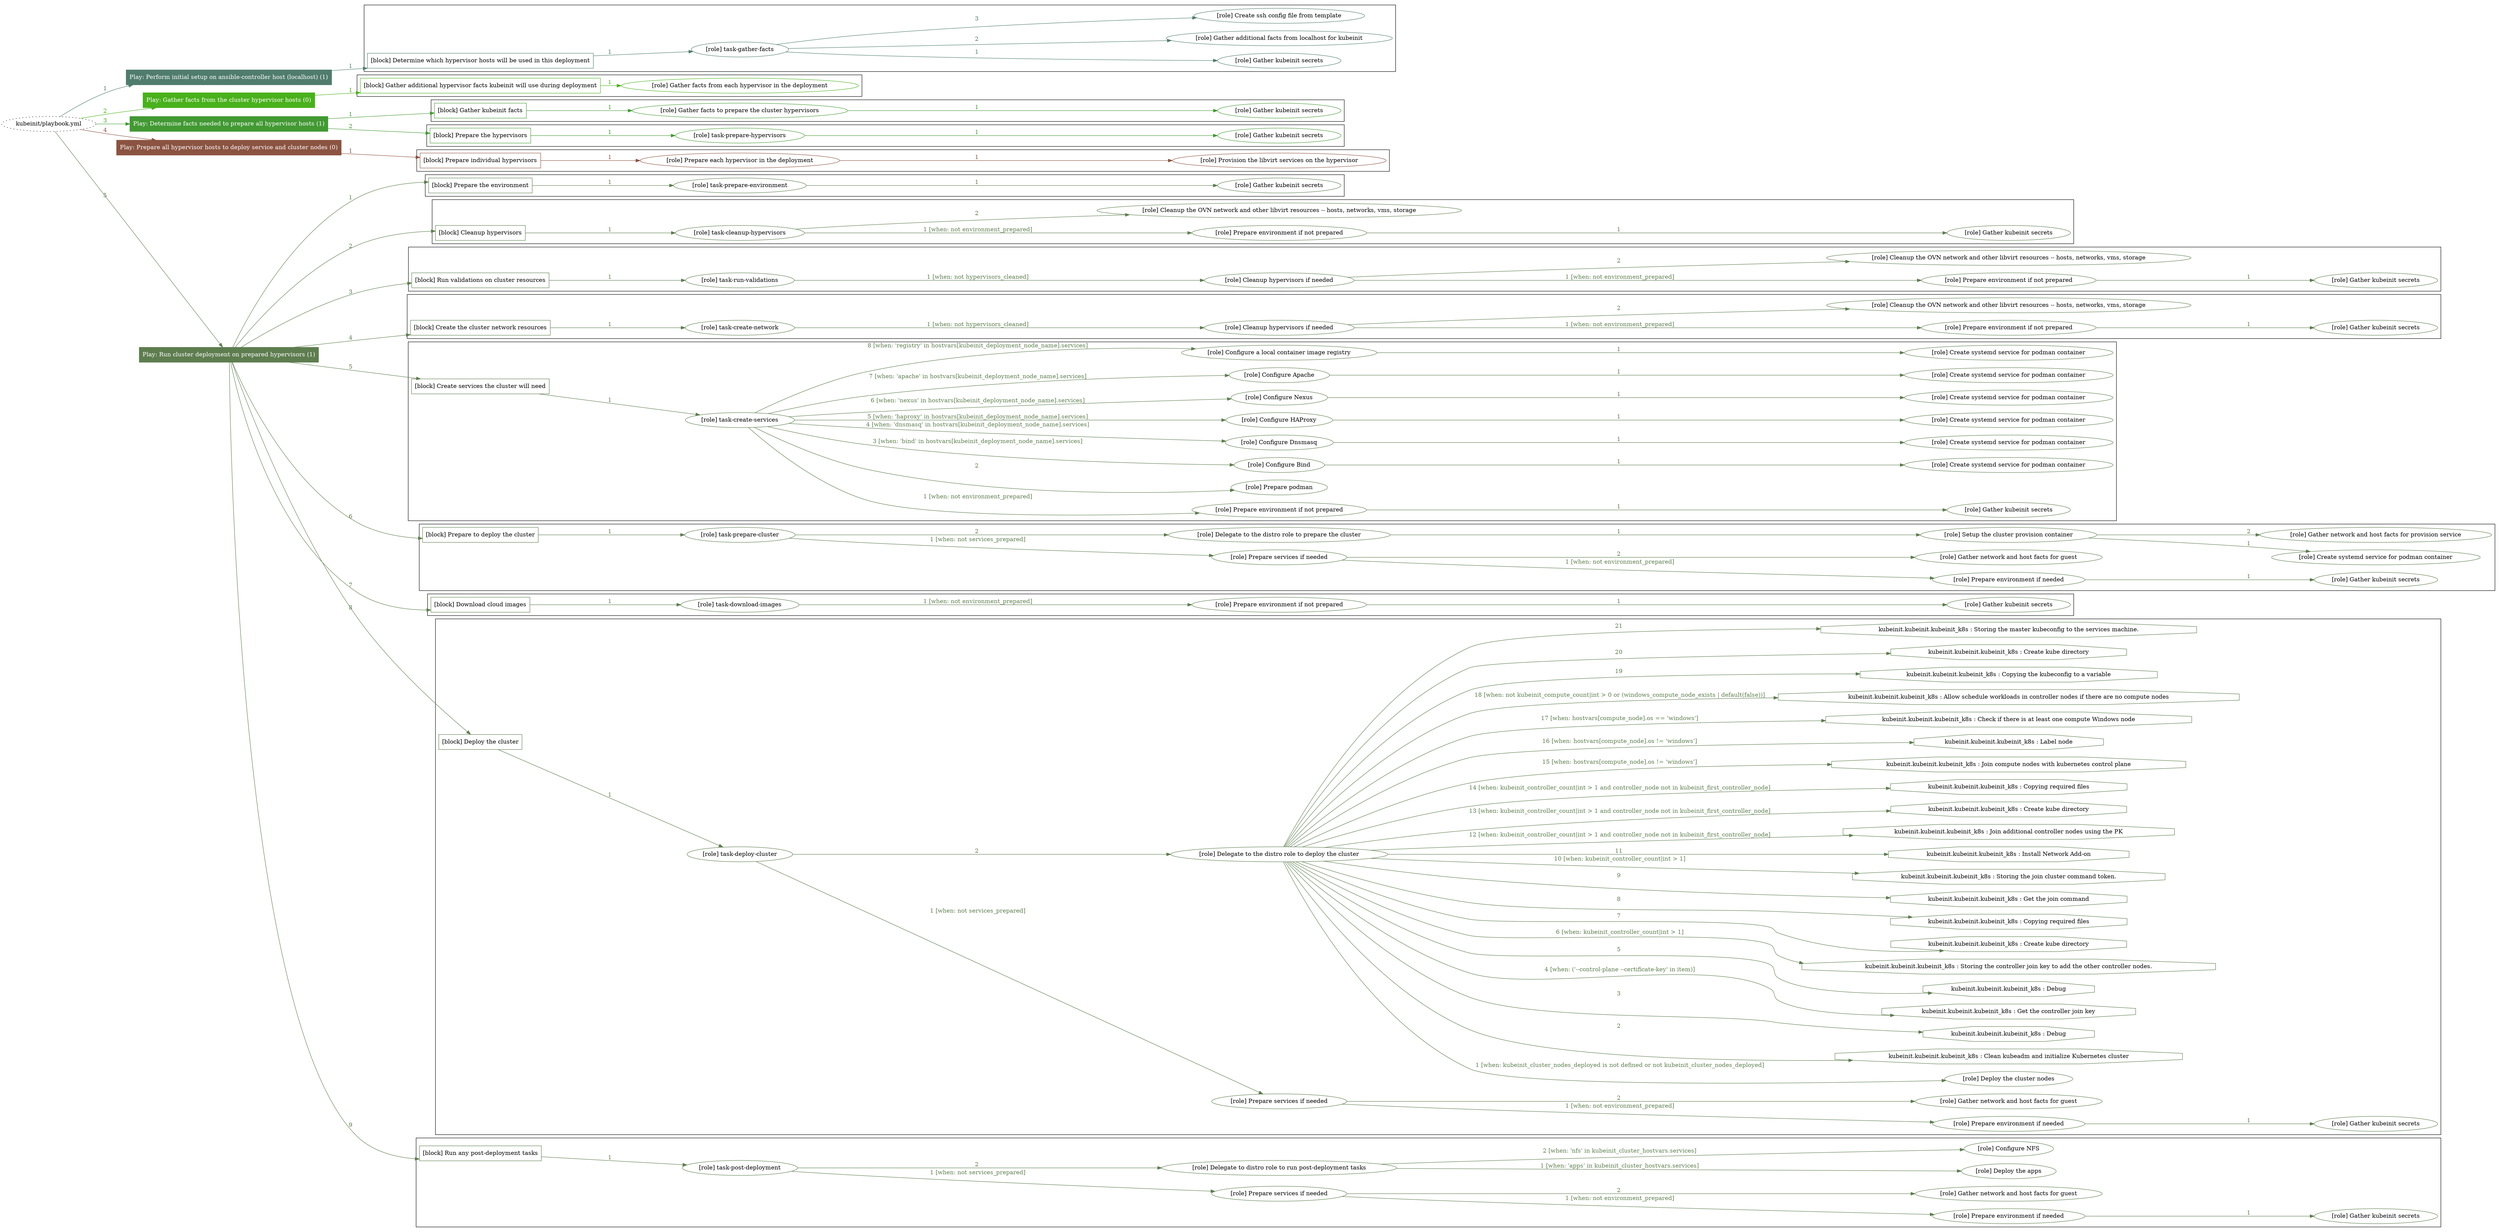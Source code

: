 digraph {
	graph [concentrate=true ordering=in rankdir=LR ratio=fill]
	edge [esep=5 sep=10]
	"kubeinit/playbook.yml" [URL="/home/runner/work/kubeinit/kubeinit/kubeinit/playbook.yml" id=playbook_254ef541 style=dotted]
	"kubeinit/playbook.yml" -> play_f4be9ec7 [label="1 " color="#507c6d" fontcolor="#507c6d" id=edge_b0764144 labeltooltip="1 " tooltip="1 "]
	subgraph "Play: Perform initial setup on ansible-controller host (localhost) (1)" {
		play_f4be9ec7 [label="Play: Perform initial setup on ansible-controller host (localhost) (1)" URL="/home/runner/work/kubeinit/kubeinit/kubeinit/playbook.yml" color="#507c6d" fontcolor="#ffffff" id=play_f4be9ec7 shape=box style=filled tooltip=localhost]
		play_f4be9ec7 -> block_c8ef530e [label=1 color="#507c6d" fontcolor="#507c6d" id=edge_b42b7000 labeltooltip=1 tooltip=1]
		subgraph cluster_block_c8ef530e {
			block_c8ef530e [label="[block] Determine which hypervisor hosts will be used in this deployment" URL="/home/runner/work/kubeinit/kubeinit/kubeinit/playbook.yml" color="#507c6d" id=block_c8ef530e labeltooltip="Determine which hypervisor hosts will be used in this deployment" shape=box tooltip="Determine which hypervisor hosts will be used in this deployment"]
			block_c8ef530e -> role_6854a2b2 [label="1 " color="#507c6d" fontcolor="#507c6d" id=edge_9e86245a labeltooltip="1 " tooltip="1 "]
			subgraph "task-gather-facts" {
				role_6854a2b2 [label="[role] task-gather-facts" URL="/home/runner/work/kubeinit/kubeinit/kubeinit/playbook.yml" color="#507c6d" id=role_6854a2b2 tooltip="task-gather-facts"]
				role_6854a2b2 -> role_b3bc6c44 [label="1 " color="#507c6d" fontcolor="#507c6d" id=edge_c4ebe04b labeltooltip="1 " tooltip="1 "]
				subgraph "Gather kubeinit secrets" {
					role_b3bc6c44 [label="[role] Gather kubeinit secrets" URL="/home/runner/.ansible/collections/ansible_collections/kubeinit/kubeinit/roles/kubeinit_prepare/tasks/build_hypervisors_group.yml" color="#507c6d" id=role_b3bc6c44 tooltip="Gather kubeinit secrets"]
				}
				role_6854a2b2 -> role_a3d02c91 [label="2 " color="#507c6d" fontcolor="#507c6d" id=edge_ebd5b003 labeltooltip="2 " tooltip="2 "]
				subgraph "Gather additional facts from localhost for kubeinit" {
					role_a3d02c91 [label="[role] Gather additional facts from localhost for kubeinit" URL="/home/runner/.ansible/collections/ansible_collections/kubeinit/kubeinit/roles/kubeinit_prepare/tasks/build_hypervisors_group.yml" color="#507c6d" id=role_a3d02c91 tooltip="Gather additional facts from localhost for kubeinit"]
				}
				role_6854a2b2 -> role_75b103ef [label="3 " color="#507c6d" fontcolor="#507c6d" id=edge_7ef4a1ce labeltooltip="3 " tooltip="3 "]
				subgraph "Create ssh config file from template" {
					role_75b103ef [label="[role] Create ssh config file from template" URL="/home/runner/.ansible/collections/ansible_collections/kubeinit/kubeinit/roles/kubeinit_prepare/tasks/build_hypervisors_group.yml" color="#507c6d" id=role_75b103ef tooltip="Create ssh config file from template"]
				}
			}
		}
	}
	"kubeinit/playbook.yml" -> play_a9d39b02 [label="2 " color="#49b11b" fontcolor="#49b11b" id=edge_10c7e397 labeltooltip="2 " tooltip="2 "]
	subgraph "Play: Gather facts from the cluster hypervisor hosts (0)" {
		play_a9d39b02 [label="Play: Gather facts from the cluster hypervisor hosts (0)" URL="/home/runner/work/kubeinit/kubeinit/kubeinit/playbook.yml" color="#49b11b" fontcolor="#ffffff" id=play_a9d39b02 shape=box style=filled tooltip="Play: Gather facts from the cluster hypervisor hosts (0)"]
		play_a9d39b02 -> block_3c20b7ca [label=1 color="#49b11b" fontcolor="#49b11b" id=edge_341007d7 labeltooltip=1 tooltip=1]
		subgraph cluster_block_3c20b7ca {
			block_3c20b7ca [label="[block] Gather additional hypervisor facts kubeinit will use during deployment" URL="/home/runner/work/kubeinit/kubeinit/kubeinit/playbook.yml" color="#49b11b" id=block_3c20b7ca labeltooltip="Gather additional hypervisor facts kubeinit will use during deployment" shape=box tooltip="Gather additional hypervisor facts kubeinit will use during deployment"]
			block_3c20b7ca -> role_dfe90372 [label="1 " color="#49b11b" fontcolor="#49b11b" id=edge_ef1de198 labeltooltip="1 " tooltip="1 "]
			subgraph "Gather facts from each hypervisor in the deployment" {
				role_dfe90372 [label="[role] Gather facts from each hypervisor in the deployment" URL="/home/runner/work/kubeinit/kubeinit/kubeinit/playbook.yml" color="#49b11b" id=role_dfe90372 tooltip="Gather facts from each hypervisor in the deployment"]
			}
		}
	}
	"kubeinit/playbook.yml" -> play_1ec7bccc [label="3 " color="#429933" fontcolor="#429933" id=edge_bd1063c0 labeltooltip="3 " tooltip="3 "]
	subgraph "Play: Determine facts needed to prepare all hypervisor hosts (1)" {
		play_1ec7bccc [label="Play: Determine facts needed to prepare all hypervisor hosts (1)" URL="/home/runner/work/kubeinit/kubeinit/kubeinit/playbook.yml" color="#429933" fontcolor="#ffffff" id=play_1ec7bccc shape=box style=filled tooltip=localhost]
		play_1ec7bccc -> block_2d132872 [label=1 color="#429933" fontcolor="#429933" id=edge_aca8d2d1 labeltooltip=1 tooltip=1]
		subgraph cluster_block_2d132872 {
			block_2d132872 [label="[block] Gather kubeinit facts" URL="/home/runner/work/kubeinit/kubeinit/kubeinit/playbook.yml" color="#429933" id=block_2d132872 labeltooltip="Gather kubeinit facts" shape=box tooltip="Gather kubeinit facts"]
			block_2d132872 -> role_6cfecbdb [label="1 " color="#429933" fontcolor="#429933" id=edge_afd559b6 labeltooltip="1 " tooltip="1 "]
			subgraph "Gather facts to prepare the cluster hypervisors" {
				role_6cfecbdb [label="[role] Gather facts to prepare the cluster hypervisors" URL="/home/runner/work/kubeinit/kubeinit/kubeinit/playbook.yml" color="#429933" id=role_6cfecbdb tooltip="Gather facts to prepare the cluster hypervisors"]
				role_6cfecbdb -> role_dc2f3ecf [label="1 " color="#429933" fontcolor="#429933" id=edge_0f37b11b labeltooltip="1 " tooltip="1 "]
				subgraph "Gather kubeinit secrets" {
					role_dc2f3ecf [label="[role] Gather kubeinit secrets" URL="/home/runner/.ansible/collections/ansible_collections/kubeinit/kubeinit/roles/kubeinit_prepare/tasks/gather_kubeinit_facts.yml" color="#429933" id=role_dc2f3ecf tooltip="Gather kubeinit secrets"]
				}
			}
		}
		play_1ec7bccc -> block_41c6a51b [label=2 color="#429933" fontcolor="#429933" id=edge_4fd47615 labeltooltip=2 tooltip=2]
		subgraph cluster_block_41c6a51b {
			block_41c6a51b [label="[block] Prepare the hypervisors" URL="/home/runner/work/kubeinit/kubeinit/kubeinit/playbook.yml" color="#429933" id=block_41c6a51b labeltooltip="Prepare the hypervisors" shape=box tooltip="Prepare the hypervisors"]
			block_41c6a51b -> role_0955df33 [label="1 " color="#429933" fontcolor="#429933" id=edge_55cc5ff1 labeltooltip="1 " tooltip="1 "]
			subgraph "task-prepare-hypervisors" {
				role_0955df33 [label="[role] task-prepare-hypervisors" URL="/home/runner/work/kubeinit/kubeinit/kubeinit/playbook.yml" color="#429933" id=role_0955df33 tooltip="task-prepare-hypervisors"]
				role_0955df33 -> role_fdd9274e [label="1 " color="#429933" fontcolor="#429933" id=edge_73d29454 labeltooltip="1 " tooltip="1 "]
				subgraph "Gather kubeinit secrets" {
					role_fdd9274e [label="[role] Gather kubeinit secrets" URL="/home/runner/.ansible/collections/ansible_collections/kubeinit/kubeinit/roles/kubeinit_prepare/tasks/gather_kubeinit_facts.yml" color="#429933" id=role_fdd9274e tooltip="Gather kubeinit secrets"]
				}
			}
		}
	}
	"kubeinit/playbook.yml" -> play_942d9ef8 [label="4 " color="#8b5341" fontcolor="#8b5341" id=edge_32c3eb46 labeltooltip="4 " tooltip="4 "]
	subgraph "Play: Prepare all hypervisor hosts to deploy service and cluster nodes (0)" {
		play_942d9ef8 [label="Play: Prepare all hypervisor hosts to deploy service and cluster nodes (0)" URL="/home/runner/work/kubeinit/kubeinit/kubeinit/playbook.yml" color="#8b5341" fontcolor="#ffffff" id=play_942d9ef8 shape=box style=filled tooltip="Play: Prepare all hypervisor hosts to deploy service and cluster nodes (0)"]
		play_942d9ef8 -> block_c8d53dbb [label=1 color="#8b5341" fontcolor="#8b5341" id=edge_200a9f10 labeltooltip=1 tooltip=1]
		subgraph cluster_block_c8d53dbb {
			block_c8d53dbb [label="[block] Prepare individual hypervisors" URL="/home/runner/work/kubeinit/kubeinit/kubeinit/playbook.yml" color="#8b5341" id=block_c8d53dbb labeltooltip="Prepare individual hypervisors" shape=box tooltip="Prepare individual hypervisors"]
			block_c8d53dbb -> role_320b4930 [label="1 " color="#8b5341" fontcolor="#8b5341" id=edge_eed9c210 labeltooltip="1 " tooltip="1 "]
			subgraph "Prepare each hypervisor in the deployment" {
				role_320b4930 [label="[role] Prepare each hypervisor in the deployment" URL="/home/runner/work/kubeinit/kubeinit/kubeinit/playbook.yml" color="#8b5341" id=role_320b4930 tooltip="Prepare each hypervisor in the deployment"]
				role_320b4930 -> role_ddc5fb62 [label="1 " color="#8b5341" fontcolor="#8b5341" id=edge_fa76178b labeltooltip="1 " tooltip="1 "]
				subgraph "Provision the libvirt services on the hypervisor" {
					role_ddc5fb62 [label="[role] Provision the libvirt services on the hypervisor" URL="/home/runner/.ansible/collections/ansible_collections/kubeinit/kubeinit/roles/kubeinit_prepare/tasks/prepare_hypervisor.yml" color="#8b5341" id=role_ddc5fb62 tooltip="Provision the libvirt services on the hypervisor"]
				}
			}
		}
	}
	"kubeinit/playbook.yml" -> play_f6d8bb7c [label="5 " color="#5e7d4f" fontcolor="#5e7d4f" id=edge_0fcb3dd7 labeltooltip="5 " tooltip="5 "]
	subgraph "Play: Run cluster deployment on prepared hypervisors (1)" {
		play_f6d8bb7c [label="Play: Run cluster deployment on prepared hypervisors (1)" URL="/home/runner/work/kubeinit/kubeinit/kubeinit/playbook.yml" color="#5e7d4f" fontcolor="#ffffff" id=play_f6d8bb7c shape=box style=filled tooltip=localhost]
		play_f6d8bb7c -> block_c185ab05 [label=1 color="#5e7d4f" fontcolor="#5e7d4f" id=edge_d24e5302 labeltooltip=1 tooltip=1]
		subgraph cluster_block_c185ab05 {
			block_c185ab05 [label="[block] Prepare the environment" URL="/home/runner/work/kubeinit/kubeinit/kubeinit/playbook.yml" color="#5e7d4f" id=block_c185ab05 labeltooltip="Prepare the environment" shape=box tooltip="Prepare the environment"]
			block_c185ab05 -> role_872e8e79 [label="1 " color="#5e7d4f" fontcolor="#5e7d4f" id=edge_67500ac1 labeltooltip="1 " tooltip="1 "]
			subgraph "task-prepare-environment" {
				role_872e8e79 [label="[role] task-prepare-environment" URL="/home/runner/work/kubeinit/kubeinit/kubeinit/playbook.yml" color="#5e7d4f" id=role_872e8e79 tooltip="task-prepare-environment"]
				role_872e8e79 -> role_1af90a4e [label="1 " color="#5e7d4f" fontcolor="#5e7d4f" id=edge_d4eb3752 labeltooltip="1 " tooltip="1 "]
				subgraph "Gather kubeinit secrets" {
					role_1af90a4e [label="[role] Gather kubeinit secrets" URL="/home/runner/.ansible/collections/ansible_collections/kubeinit/kubeinit/roles/kubeinit_prepare/tasks/gather_kubeinit_facts.yml" color="#5e7d4f" id=role_1af90a4e tooltip="Gather kubeinit secrets"]
				}
			}
		}
		play_f6d8bb7c -> block_e39ffa46 [label=2 color="#5e7d4f" fontcolor="#5e7d4f" id=edge_be5fd330 labeltooltip=2 tooltip=2]
		subgraph cluster_block_e39ffa46 {
			block_e39ffa46 [label="[block] Cleanup hypervisors" URL="/home/runner/work/kubeinit/kubeinit/kubeinit/playbook.yml" color="#5e7d4f" id=block_e39ffa46 labeltooltip="Cleanup hypervisors" shape=box tooltip="Cleanup hypervisors"]
			block_e39ffa46 -> role_6dc7ea4d [label="1 " color="#5e7d4f" fontcolor="#5e7d4f" id=edge_eea33866 labeltooltip="1 " tooltip="1 "]
			subgraph "task-cleanup-hypervisors" {
				role_6dc7ea4d [label="[role] task-cleanup-hypervisors" URL="/home/runner/work/kubeinit/kubeinit/kubeinit/playbook.yml" color="#5e7d4f" id=role_6dc7ea4d tooltip="task-cleanup-hypervisors"]
				role_6dc7ea4d -> role_540b3a63 [label="1 [when: not environment_prepared]" color="#5e7d4f" fontcolor="#5e7d4f" id=edge_0c47106b labeltooltip="1 [when: not environment_prepared]" tooltip="1 [when: not environment_prepared]"]
				subgraph "Prepare environment if not prepared" {
					role_540b3a63 [label="[role] Prepare environment if not prepared" URL="/home/runner/.ansible/collections/ansible_collections/kubeinit/kubeinit/roles/kubeinit_prepare/tasks/cleanup_hypervisors.yml" color="#5e7d4f" id=role_540b3a63 tooltip="Prepare environment if not prepared"]
					role_540b3a63 -> role_e49ec2c9 [label="1 " color="#5e7d4f" fontcolor="#5e7d4f" id=edge_beb56f97 labeltooltip="1 " tooltip="1 "]
					subgraph "Gather kubeinit secrets" {
						role_e49ec2c9 [label="[role] Gather kubeinit secrets" URL="/home/runner/.ansible/collections/ansible_collections/kubeinit/kubeinit/roles/kubeinit_prepare/tasks/gather_kubeinit_facts.yml" color="#5e7d4f" id=role_e49ec2c9 tooltip="Gather kubeinit secrets"]
					}
				}
				role_6dc7ea4d -> role_3d140eb6 [label="2 " color="#5e7d4f" fontcolor="#5e7d4f" id=edge_45750305 labeltooltip="2 " tooltip="2 "]
				subgraph "Cleanup the OVN network and other libvirt resources -- hosts, networks, vms, storage" {
					role_3d140eb6 [label="[role] Cleanup the OVN network and other libvirt resources -- hosts, networks, vms, storage" URL="/home/runner/.ansible/collections/ansible_collections/kubeinit/kubeinit/roles/kubeinit_prepare/tasks/cleanup_hypervisors.yml" color="#5e7d4f" id=role_3d140eb6 tooltip="Cleanup the OVN network and other libvirt resources -- hosts, networks, vms, storage"]
				}
			}
		}
		play_f6d8bb7c -> block_49e51b36 [label=3 color="#5e7d4f" fontcolor="#5e7d4f" id=edge_e9875d88 labeltooltip=3 tooltip=3]
		subgraph cluster_block_49e51b36 {
			block_49e51b36 [label="[block] Run validations on cluster resources" URL="/home/runner/work/kubeinit/kubeinit/kubeinit/playbook.yml" color="#5e7d4f" id=block_49e51b36 labeltooltip="Run validations on cluster resources" shape=box tooltip="Run validations on cluster resources"]
			block_49e51b36 -> role_445d6a20 [label="1 " color="#5e7d4f" fontcolor="#5e7d4f" id=edge_08af8da3 labeltooltip="1 " tooltip="1 "]
			subgraph "task-run-validations" {
				role_445d6a20 [label="[role] task-run-validations" URL="/home/runner/work/kubeinit/kubeinit/kubeinit/playbook.yml" color="#5e7d4f" id=role_445d6a20 tooltip="task-run-validations"]
				role_445d6a20 -> role_9df028c1 [label="1 [when: not hypervisors_cleaned]" color="#5e7d4f" fontcolor="#5e7d4f" id=edge_0c8733cc labeltooltip="1 [when: not hypervisors_cleaned]" tooltip="1 [when: not hypervisors_cleaned]"]
				subgraph "Cleanup hypervisors if needed" {
					role_9df028c1 [label="[role] Cleanup hypervisors if needed" URL="/home/runner/.ansible/collections/ansible_collections/kubeinit/kubeinit/roles/kubeinit_validations/tasks/main.yml" color="#5e7d4f" id=role_9df028c1 tooltip="Cleanup hypervisors if needed"]
					role_9df028c1 -> role_536dda83 [label="1 [when: not environment_prepared]" color="#5e7d4f" fontcolor="#5e7d4f" id=edge_b8658378 labeltooltip="1 [when: not environment_prepared]" tooltip="1 [when: not environment_prepared]"]
					subgraph "Prepare environment if not prepared" {
						role_536dda83 [label="[role] Prepare environment if not prepared" URL="/home/runner/.ansible/collections/ansible_collections/kubeinit/kubeinit/roles/kubeinit_prepare/tasks/cleanup_hypervisors.yml" color="#5e7d4f" id=role_536dda83 tooltip="Prepare environment if not prepared"]
						role_536dda83 -> role_d159e51f [label="1 " color="#5e7d4f" fontcolor="#5e7d4f" id=edge_cfa994ac labeltooltip="1 " tooltip="1 "]
						subgraph "Gather kubeinit secrets" {
							role_d159e51f [label="[role] Gather kubeinit secrets" URL="/home/runner/.ansible/collections/ansible_collections/kubeinit/kubeinit/roles/kubeinit_prepare/tasks/gather_kubeinit_facts.yml" color="#5e7d4f" id=role_d159e51f tooltip="Gather kubeinit secrets"]
						}
					}
					role_9df028c1 -> role_e54d0d45 [label="2 " color="#5e7d4f" fontcolor="#5e7d4f" id=edge_e6907455 labeltooltip="2 " tooltip="2 "]
					subgraph "Cleanup the OVN network and other libvirt resources -- hosts, networks, vms, storage" {
						role_e54d0d45 [label="[role] Cleanup the OVN network and other libvirt resources -- hosts, networks, vms, storage" URL="/home/runner/.ansible/collections/ansible_collections/kubeinit/kubeinit/roles/kubeinit_prepare/tasks/cleanup_hypervisors.yml" color="#5e7d4f" id=role_e54d0d45 tooltip="Cleanup the OVN network and other libvirt resources -- hosts, networks, vms, storage"]
					}
				}
			}
		}
		play_f6d8bb7c -> block_7ee861da [label=4 color="#5e7d4f" fontcolor="#5e7d4f" id=edge_7ce23140 labeltooltip=4 tooltip=4]
		subgraph cluster_block_7ee861da {
			block_7ee861da [label="[block] Create the cluster network resources" URL="/home/runner/work/kubeinit/kubeinit/kubeinit/playbook.yml" color="#5e7d4f" id=block_7ee861da labeltooltip="Create the cluster network resources" shape=box tooltip="Create the cluster network resources"]
			block_7ee861da -> role_f6672c22 [label="1 " color="#5e7d4f" fontcolor="#5e7d4f" id=edge_34ac8a86 labeltooltip="1 " tooltip="1 "]
			subgraph "task-create-network" {
				role_f6672c22 [label="[role] task-create-network" URL="/home/runner/work/kubeinit/kubeinit/kubeinit/playbook.yml" color="#5e7d4f" id=role_f6672c22 tooltip="task-create-network"]
				role_f6672c22 -> role_60a80deb [label="1 [when: not hypervisors_cleaned]" color="#5e7d4f" fontcolor="#5e7d4f" id=edge_c8ffc1c0 labeltooltip="1 [when: not hypervisors_cleaned]" tooltip="1 [when: not hypervisors_cleaned]"]
				subgraph "Cleanup hypervisors if needed" {
					role_60a80deb [label="[role] Cleanup hypervisors if needed" URL="/home/runner/.ansible/collections/ansible_collections/kubeinit/kubeinit/roles/kubeinit_libvirt/tasks/create_network.yml" color="#5e7d4f" id=role_60a80deb tooltip="Cleanup hypervisors if needed"]
					role_60a80deb -> role_b8a4d7c2 [label="1 [when: not environment_prepared]" color="#5e7d4f" fontcolor="#5e7d4f" id=edge_72caee1d labeltooltip="1 [when: not environment_prepared]" tooltip="1 [when: not environment_prepared]"]
					subgraph "Prepare environment if not prepared" {
						role_b8a4d7c2 [label="[role] Prepare environment if not prepared" URL="/home/runner/.ansible/collections/ansible_collections/kubeinit/kubeinit/roles/kubeinit_prepare/tasks/cleanup_hypervisors.yml" color="#5e7d4f" id=role_b8a4d7c2 tooltip="Prepare environment if not prepared"]
						role_b8a4d7c2 -> role_dfd42b1d [label="1 " color="#5e7d4f" fontcolor="#5e7d4f" id=edge_0eb51200 labeltooltip="1 " tooltip="1 "]
						subgraph "Gather kubeinit secrets" {
							role_dfd42b1d [label="[role] Gather kubeinit secrets" URL="/home/runner/.ansible/collections/ansible_collections/kubeinit/kubeinit/roles/kubeinit_prepare/tasks/gather_kubeinit_facts.yml" color="#5e7d4f" id=role_dfd42b1d tooltip="Gather kubeinit secrets"]
						}
					}
					role_60a80deb -> role_f07ff8f7 [label="2 " color="#5e7d4f" fontcolor="#5e7d4f" id=edge_58af631a labeltooltip="2 " tooltip="2 "]
					subgraph "Cleanup the OVN network and other libvirt resources -- hosts, networks, vms, storage" {
						role_f07ff8f7 [label="[role] Cleanup the OVN network and other libvirt resources -- hosts, networks, vms, storage" URL="/home/runner/.ansible/collections/ansible_collections/kubeinit/kubeinit/roles/kubeinit_prepare/tasks/cleanup_hypervisors.yml" color="#5e7d4f" id=role_f07ff8f7 tooltip="Cleanup the OVN network and other libvirt resources -- hosts, networks, vms, storage"]
					}
				}
			}
		}
		play_f6d8bb7c -> block_ed18219a [label=5 color="#5e7d4f" fontcolor="#5e7d4f" id=edge_2aa0a1a3 labeltooltip=5 tooltip=5]
		subgraph cluster_block_ed18219a {
			block_ed18219a [label="[block] Create services the cluster will need" URL="/home/runner/work/kubeinit/kubeinit/kubeinit/playbook.yml" color="#5e7d4f" id=block_ed18219a labeltooltip="Create services the cluster will need" shape=box tooltip="Create services the cluster will need"]
			block_ed18219a -> role_4208c5c3 [label="1 " color="#5e7d4f" fontcolor="#5e7d4f" id=edge_b9c553ba labeltooltip="1 " tooltip="1 "]
			subgraph "task-create-services" {
				role_4208c5c3 [label="[role] task-create-services" URL="/home/runner/work/kubeinit/kubeinit/kubeinit/playbook.yml" color="#5e7d4f" id=role_4208c5c3 tooltip="task-create-services"]
				role_4208c5c3 -> role_9a1fbc21 [label="1 [when: not environment_prepared]" color="#5e7d4f" fontcolor="#5e7d4f" id=edge_eb94950f labeltooltip="1 [when: not environment_prepared]" tooltip="1 [when: not environment_prepared]"]
				subgraph "Prepare environment if not prepared" {
					role_9a1fbc21 [label="[role] Prepare environment if not prepared" URL="/home/runner/.ansible/collections/ansible_collections/kubeinit/kubeinit/roles/kubeinit_services/tasks/main.yml" color="#5e7d4f" id=role_9a1fbc21 tooltip="Prepare environment if not prepared"]
					role_9a1fbc21 -> role_d1404d3a [label="1 " color="#5e7d4f" fontcolor="#5e7d4f" id=edge_8535b429 labeltooltip="1 " tooltip="1 "]
					subgraph "Gather kubeinit secrets" {
						role_d1404d3a [label="[role] Gather kubeinit secrets" URL="/home/runner/.ansible/collections/ansible_collections/kubeinit/kubeinit/roles/kubeinit_prepare/tasks/gather_kubeinit_facts.yml" color="#5e7d4f" id=role_d1404d3a tooltip="Gather kubeinit secrets"]
					}
				}
				role_4208c5c3 -> role_fa164230 [label="2 " color="#5e7d4f" fontcolor="#5e7d4f" id=edge_3e77a4d3 labeltooltip="2 " tooltip="2 "]
				subgraph "Prepare podman" {
					role_fa164230 [label="[role] Prepare podman" URL="/home/runner/.ansible/collections/ansible_collections/kubeinit/kubeinit/roles/kubeinit_services/tasks/00_create_service_pod.yml" color="#5e7d4f" id=role_fa164230 tooltip="Prepare podman"]
				}
				role_4208c5c3 -> role_cf047603 [label="3 [when: 'bind' in hostvars[kubeinit_deployment_node_name].services]" color="#5e7d4f" fontcolor="#5e7d4f" id=edge_9754d102 labeltooltip="3 [when: 'bind' in hostvars[kubeinit_deployment_node_name].services]" tooltip="3 [when: 'bind' in hostvars[kubeinit_deployment_node_name].services]"]
				subgraph "Configure Bind" {
					role_cf047603 [label="[role] Configure Bind" URL="/home/runner/.ansible/collections/ansible_collections/kubeinit/kubeinit/roles/kubeinit_services/tasks/start_services_containers.yml" color="#5e7d4f" id=role_cf047603 tooltip="Configure Bind"]
					role_cf047603 -> role_31cff0bb [label="1 " color="#5e7d4f" fontcolor="#5e7d4f" id=edge_aed498cd labeltooltip="1 " tooltip="1 "]
					subgraph "Create systemd service for podman container" {
						role_31cff0bb [label="[role] Create systemd service for podman container" URL="/home/runner/.ansible/collections/ansible_collections/kubeinit/kubeinit/roles/kubeinit_bind/tasks/main.yml" color="#5e7d4f" id=role_31cff0bb tooltip="Create systemd service for podman container"]
					}
				}
				role_4208c5c3 -> role_4c729ceb [label="4 [when: 'dnsmasq' in hostvars[kubeinit_deployment_node_name].services]" color="#5e7d4f" fontcolor="#5e7d4f" id=edge_fa78d002 labeltooltip="4 [when: 'dnsmasq' in hostvars[kubeinit_deployment_node_name].services]" tooltip="4 [when: 'dnsmasq' in hostvars[kubeinit_deployment_node_name].services]"]
				subgraph "Configure Dnsmasq" {
					role_4c729ceb [label="[role] Configure Dnsmasq" URL="/home/runner/.ansible/collections/ansible_collections/kubeinit/kubeinit/roles/kubeinit_services/tasks/start_services_containers.yml" color="#5e7d4f" id=role_4c729ceb tooltip="Configure Dnsmasq"]
					role_4c729ceb -> role_9b82d4a2 [label="1 " color="#5e7d4f" fontcolor="#5e7d4f" id=edge_4a5d4b6d labeltooltip="1 " tooltip="1 "]
					subgraph "Create systemd service for podman container" {
						role_9b82d4a2 [label="[role] Create systemd service for podman container" URL="/home/runner/.ansible/collections/ansible_collections/kubeinit/kubeinit/roles/kubeinit_dnsmasq/tasks/main.yml" color="#5e7d4f" id=role_9b82d4a2 tooltip="Create systemd service for podman container"]
					}
				}
				role_4208c5c3 -> role_8371dce7 [label="5 [when: 'haproxy' in hostvars[kubeinit_deployment_node_name].services]" color="#5e7d4f" fontcolor="#5e7d4f" id=edge_b3c83b5b labeltooltip="5 [when: 'haproxy' in hostvars[kubeinit_deployment_node_name].services]" tooltip="5 [when: 'haproxy' in hostvars[kubeinit_deployment_node_name].services]"]
				subgraph "Configure HAProxy" {
					role_8371dce7 [label="[role] Configure HAProxy" URL="/home/runner/.ansible/collections/ansible_collections/kubeinit/kubeinit/roles/kubeinit_services/tasks/start_services_containers.yml" color="#5e7d4f" id=role_8371dce7 tooltip="Configure HAProxy"]
					role_8371dce7 -> role_c9285c9b [label="1 " color="#5e7d4f" fontcolor="#5e7d4f" id=edge_0e613c29 labeltooltip="1 " tooltip="1 "]
					subgraph "Create systemd service for podman container" {
						role_c9285c9b [label="[role] Create systemd service for podman container" URL="/home/runner/.ansible/collections/ansible_collections/kubeinit/kubeinit/roles/kubeinit_haproxy/tasks/main.yml" color="#5e7d4f" id=role_c9285c9b tooltip="Create systemd service for podman container"]
					}
				}
				role_4208c5c3 -> role_f9c777e1 [label="6 [when: 'nexus' in hostvars[kubeinit_deployment_node_name].services]" color="#5e7d4f" fontcolor="#5e7d4f" id=edge_8fd84232 labeltooltip="6 [when: 'nexus' in hostvars[kubeinit_deployment_node_name].services]" tooltip="6 [when: 'nexus' in hostvars[kubeinit_deployment_node_name].services]"]
				subgraph "Configure Nexus" {
					role_f9c777e1 [label="[role] Configure Nexus" URL="/home/runner/.ansible/collections/ansible_collections/kubeinit/kubeinit/roles/kubeinit_services/tasks/start_services_containers.yml" color="#5e7d4f" id=role_f9c777e1 tooltip="Configure Nexus"]
					role_f9c777e1 -> role_c7f91ba6 [label="1 " color="#5e7d4f" fontcolor="#5e7d4f" id=edge_c29bf700 labeltooltip="1 " tooltip="1 "]
					subgraph "Create systemd service for podman container" {
						role_c7f91ba6 [label="[role] Create systemd service for podman container" URL="/home/runner/.ansible/collections/ansible_collections/kubeinit/kubeinit/roles/kubeinit_nexus/tasks/main.yml" color="#5e7d4f" id=role_c7f91ba6 tooltip="Create systemd service for podman container"]
					}
				}
				role_4208c5c3 -> role_c6eeae02 [label="7 [when: 'apache' in hostvars[kubeinit_deployment_node_name].services]" color="#5e7d4f" fontcolor="#5e7d4f" id=edge_9591927a labeltooltip="7 [when: 'apache' in hostvars[kubeinit_deployment_node_name].services]" tooltip="7 [when: 'apache' in hostvars[kubeinit_deployment_node_name].services]"]
				subgraph "Configure Apache" {
					role_c6eeae02 [label="[role] Configure Apache" URL="/home/runner/.ansible/collections/ansible_collections/kubeinit/kubeinit/roles/kubeinit_services/tasks/start_services_containers.yml" color="#5e7d4f" id=role_c6eeae02 tooltip="Configure Apache"]
					role_c6eeae02 -> role_f20ac0df [label="1 " color="#5e7d4f" fontcolor="#5e7d4f" id=edge_9d338697 labeltooltip="1 " tooltip="1 "]
					subgraph "Create systemd service for podman container" {
						role_f20ac0df [label="[role] Create systemd service for podman container" URL="/home/runner/.ansible/collections/ansible_collections/kubeinit/kubeinit/roles/kubeinit_apache/tasks/main.yml" color="#5e7d4f" id=role_f20ac0df tooltip="Create systemd service for podman container"]
					}
				}
				role_4208c5c3 -> role_2a7e0824 [label="8 [when: 'registry' in hostvars[kubeinit_deployment_node_name].services]" color="#5e7d4f" fontcolor="#5e7d4f" id=edge_70a18af9 labeltooltip="8 [when: 'registry' in hostvars[kubeinit_deployment_node_name].services]" tooltip="8 [when: 'registry' in hostvars[kubeinit_deployment_node_name].services]"]
				subgraph "Configure a local container image registry" {
					role_2a7e0824 [label="[role] Configure a local container image registry" URL="/home/runner/.ansible/collections/ansible_collections/kubeinit/kubeinit/roles/kubeinit_services/tasks/start_services_containers.yml" color="#5e7d4f" id=role_2a7e0824 tooltip="Configure a local container image registry"]
					role_2a7e0824 -> role_b7837231 [label="1 " color="#5e7d4f" fontcolor="#5e7d4f" id=edge_02f74af3 labeltooltip="1 " tooltip="1 "]
					subgraph "Create systemd service for podman container" {
						role_b7837231 [label="[role] Create systemd service for podman container" URL="/home/runner/.ansible/collections/ansible_collections/kubeinit/kubeinit/roles/kubeinit_registry/tasks/main.yml" color="#5e7d4f" id=role_b7837231 tooltip="Create systemd service for podman container"]
					}
				}
			}
		}
		play_f6d8bb7c -> block_1dc0f841 [label=6 color="#5e7d4f" fontcolor="#5e7d4f" id=edge_55ffaa91 labeltooltip=6 tooltip=6]
		subgraph cluster_block_1dc0f841 {
			block_1dc0f841 [label="[block] Prepare to deploy the cluster" URL="/home/runner/work/kubeinit/kubeinit/kubeinit/playbook.yml" color="#5e7d4f" id=block_1dc0f841 labeltooltip="Prepare to deploy the cluster" shape=box tooltip="Prepare to deploy the cluster"]
			block_1dc0f841 -> role_4dc3e3e8 [label="1 " color="#5e7d4f" fontcolor="#5e7d4f" id=edge_34195dde labeltooltip="1 " tooltip="1 "]
			subgraph "task-prepare-cluster" {
				role_4dc3e3e8 [label="[role] task-prepare-cluster" URL="/home/runner/work/kubeinit/kubeinit/kubeinit/playbook.yml" color="#5e7d4f" id=role_4dc3e3e8 tooltip="task-prepare-cluster"]
				role_4dc3e3e8 -> role_154711b1 [label="1 [when: not services_prepared]" color="#5e7d4f" fontcolor="#5e7d4f" id=edge_45540ce8 labeltooltip="1 [when: not services_prepared]" tooltip="1 [when: not services_prepared]"]
				subgraph "Prepare services if needed" {
					role_154711b1 [label="[role] Prepare services if needed" URL="/home/runner/.ansible/collections/ansible_collections/kubeinit/kubeinit/roles/kubeinit_prepare/tasks/prepare_cluster.yml" color="#5e7d4f" id=role_154711b1 tooltip="Prepare services if needed"]
					role_154711b1 -> role_1f1f9749 [label="1 [when: not environment_prepared]" color="#5e7d4f" fontcolor="#5e7d4f" id=edge_7830e972 labeltooltip="1 [when: not environment_prepared]" tooltip="1 [when: not environment_prepared]"]
					subgraph "Prepare environment if needed" {
						role_1f1f9749 [label="[role] Prepare environment if needed" URL="/home/runner/.ansible/collections/ansible_collections/kubeinit/kubeinit/roles/kubeinit_services/tasks/prepare_services.yml" color="#5e7d4f" id=role_1f1f9749 tooltip="Prepare environment if needed"]
						role_1f1f9749 -> role_363b3fc2 [label="1 " color="#5e7d4f" fontcolor="#5e7d4f" id=edge_fa1f9519 labeltooltip="1 " tooltip="1 "]
						subgraph "Gather kubeinit secrets" {
							role_363b3fc2 [label="[role] Gather kubeinit secrets" URL="/home/runner/.ansible/collections/ansible_collections/kubeinit/kubeinit/roles/kubeinit_prepare/tasks/gather_kubeinit_facts.yml" color="#5e7d4f" id=role_363b3fc2 tooltip="Gather kubeinit secrets"]
						}
					}
					role_154711b1 -> role_138bb21f [label="2 " color="#5e7d4f" fontcolor="#5e7d4f" id=edge_a712cebb labeltooltip="2 " tooltip="2 "]
					subgraph "Gather network and host facts for guest" {
						role_138bb21f [label="[role] Gather network and host facts for guest" URL="/home/runner/.ansible/collections/ansible_collections/kubeinit/kubeinit/roles/kubeinit_services/tasks/prepare_services.yml" color="#5e7d4f" id=role_138bb21f tooltip="Gather network and host facts for guest"]
					}
				}
				role_4dc3e3e8 -> role_436b646e [label="2 " color="#5e7d4f" fontcolor="#5e7d4f" id=edge_583ff67d labeltooltip="2 " tooltip="2 "]
				subgraph "Delegate to the distro role to prepare the cluster" {
					role_436b646e [label="[role] Delegate to the distro role to prepare the cluster" URL="/home/runner/.ansible/collections/ansible_collections/kubeinit/kubeinit/roles/kubeinit_prepare/tasks/prepare_cluster.yml" color="#5e7d4f" id=role_436b646e tooltip="Delegate to the distro role to prepare the cluster"]
					role_436b646e -> role_5b5ad26f [label="1 " color="#5e7d4f" fontcolor="#5e7d4f" id=edge_24743875 labeltooltip="1 " tooltip="1 "]
					subgraph "Setup the cluster provision container" {
						role_5b5ad26f [label="[role] Setup the cluster provision container" URL="/home/runner/.ansible/collections/ansible_collections/kubeinit/kubeinit/roles/kubeinit_k8s/tasks/prepare_cluster.yml" color="#5e7d4f" id=role_5b5ad26f tooltip="Setup the cluster provision container"]
						role_5b5ad26f -> role_be45edeb [label="1 " color="#5e7d4f" fontcolor="#5e7d4f" id=edge_45cb1567 labeltooltip="1 " tooltip="1 "]
						subgraph "Create systemd service for podman container" {
							role_be45edeb [label="[role] Create systemd service for podman container" URL="/home/runner/.ansible/collections/ansible_collections/kubeinit/kubeinit/roles/kubeinit_services/tasks/create_provision_container.yml" color="#5e7d4f" id=role_be45edeb tooltip="Create systemd service for podman container"]
						}
						role_5b5ad26f -> role_3ec1f5cc [label="2 " color="#5e7d4f" fontcolor="#5e7d4f" id=edge_a90683e8 labeltooltip="2 " tooltip="2 "]
						subgraph "Gather network and host facts for provision service" {
							role_3ec1f5cc [label="[role] Gather network and host facts for provision service" URL="/home/runner/.ansible/collections/ansible_collections/kubeinit/kubeinit/roles/kubeinit_services/tasks/create_provision_container.yml" color="#5e7d4f" id=role_3ec1f5cc tooltip="Gather network and host facts for provision service"]
						}
					}
				}
			}
		}
		play_f6d8bb7c -> block_2f845889 [label=7 color="#5e7d4f" fontcolor="#5e7d4f" id=edge_0202a5d0 labeltooltip=7 tooltip=7]
		subgraph cluster_block_2f845889 {
			block_2f845889 [label="[block] Download cloud images" URL="/home/runner/work/kubeinit/kubeinit/kubeinit/playbook.yml" color="#5e7d4f" id=block_2f845889 labeltooltip="Download cloud images" shape=box tooltip="Download cloud images"]
			block_2f845889 -> role_338d77a8 [label="1 " color="#5e7d4f" fontcolor="#5e7d4f" id=edge_20a60760 labeltooltip="1 " tooltip="1 "]
			subgraph "task-download-images" {
				role_338d77a8 [label="[role] task-download-images" URL="/home/runner/work/kubeinit/kubeinit/kubeinit/playbook.yml" color="#5e7d4f" id=role_338d77a8 tooltip="task-download-images"]
				role_338d77a8 -> role_ac575c10 [label="1 [when: not environment_prepared]" color="#5e7d4f" fontcolor="#5e7d4f" id=edge_5c56f852 labeltooltip="1 [when: not environment_prepared]" tooltip="1 [when: not environment_prepared]"]
				subgraph "Prepare environment if not prepared" {
					role_ac575c10 [label="[role] Prepare environment if not prepared" URL="/home/runner/.ansible/collections/ansible_collections/kubeinit/kubeinit/roles/kubeinit_libvirt/tasks/download_cloud_images.yml" color="#5e7d4f" id=role_ac575c10 tooltip="Prepare environment if not prepared"]
					role_ac575c10 -> role_02abf071 [label="1 " color="#5e7d4f" fontcolor="#5e7d4f" id=edge_0beb46d8 labeltooltip="1 " tooltip="1 "]
					subgraph "Gather kubeinit secrets" {
						role_02abf071 [label="[role] Gather kubeinit secrets" URL="/home/runner/.ansible/collections/ansible_collections/kubeinit/kubeinit/roles/kubeinit_prepare/tasks/gather_kubeinit_facts.yml" color="#5e7d4f" id=role_02abf071 tooltip="Gather kubeinit secrets"]
					}
				}
			}
		}
		play_f6d8bb7c -> block_240499a8 [label=8 color="#5e7d4f" fontcolor="#5e7d4f" id=edge_ffe2ee12 labeltooltip=8 tooltip=8]
		subgraph cluster_block_240499a8 {
			block_240499a8 [label="[block] Deploy the cluster" URL="/home/runner/work/kubeinit/kubeinit/kubeinit/playbook.yml" color="#5e7d4f" id=block_240499a8 labeltooltip="Deploy the cluster" shape=box tooltip="Deploy the cluster"]
			block_240499a8 -> role_59236153 [label="1 " color="#5e7d4f" fontcolor="#5e7d4f" id=edge_d71f3ff6 labeltooltip="1 " tooltip="1 "]
			subgraph "task-deploy-cluster" {
				role_59236153 [label="[role] task-deploy-cluster" URL="/home/runner/work/kubeinit/kubeinit/kubeinit/playbook.yml" color="#5e7d4f" id=role_59236153 tooltip="task-deploy-cluster"]
				role_59236153 -> role_f5ecef25 [label="1 [when: not services_prepared]" color="#5e7d4f" fontcolor="#5e7d4f" id=edge_9ce10af8 labeltooltip="1 [when: not services_prepared]" tooltip="1 [when: not services_prepared]"]
				subgraph "Prepare services if needed" {
					role_f5ecef25 [label="[role] Prepare services if needed" URL="/home/runner/.ansible/collections/ansible_collections/kubeinit/kubeinit/roles/kubeinit_prepare/tasks/deploy_cluster.yml" color="#5e7d4f" id=role_f5ecef25 tooltip="Prepare services if needed"]
					role_f5ecef25 -> role_92e13139 [label="1 [when: not environment_prepared]" color="#5e7d4f" fontcolor="#5e7d4f" id=edge_08adaf8a labeltooltip="1 [when: not environment_prepared]" tooltip="1 [when: not environment_prepared]"]
					subgraph "Prepare environment if needed" {
						role_92e13139 [label="[role] Prepare environment if needed" URL="/home/runner/.ansible/collections/ansible_collections/kubeinit/kubeinit/roles/kubeinit_services/tasks/prepare_services.yml" color="#5e7d4f" id=role_92e13139 tooltip="Prepare environment if needed"]
						role_92e13139 -> role_2877a3e3 [label="1 " color="#5e7d4f" fontcolor="#5e7d4f" id=edge_10dd72c4 labeltooltip="1 " tooltip="1 "]
						subgraph "Gather kubeinit secrets" {
							role_2877a3e3 [label="[role] Gather kubeinit secrets" URL="/home/runner/.ansible/collections/ansible_collections/kubeinit/kubeinit/roles/kubeinit_prepare/tasks/gather_kubeinit_facts.yml" color="#5e7d4f" id=role_2877a3e3 tooltip="Gather kubeinit secrets"]
						}
					}
					role_f5ecef25 -> role_5a80e2a0 [label="2 " color="#5e7d4f" fontcolor="#5e7d4f" id=edge_45d6237c labeltooltip="2 " tooltip="2 "]
					subgraph "Gather network and host facts for guest" {
						role_5a80e2a0 [label="[role] Gather network and host facts for guest" URL="/home/runner/.ansible/collections/ansible_collections/kubeinit/kubeinit/roles/kubeinit_services/tasks/prepare_services.yml" color="#5e7d4f" id=role_5a80e2a0 tooltip="Gather network and host facts for guest"]
					}
				}
				role_59236153 -> role_39ac612a [label="2 " color="#5e7d4f" fontcolor="#5e7d4f" id=edge_9306d6e6 labeltooltip="2 " tooltip="2 "]
				subgraph "Delegate to the distro role to deploy the cluster" {
					role_39ac612a [label="[role] Delegate to the distro role to deploy the cluster" URL="/home/runner/.ansible/collections/ansible_collections/kubeinit/kubeinit/roles/kubeinit_prepare/tasks/deploy_cluster.yml" color="#5e7d4f" id=role_39ac612a tooltip="Delegate to the distro role to deploy the cluster"]
					role_39ac612a -> role_939a0ec8 [label="1 [when: kubeinit_cluster_nodes_deployed is not defined or not kubeinit_cluster_nodes_deployed]" color="#5e7d4f" fontcolor="#5e7d4f" id=edge_ca69de56 labeltooltip="1 [when: kubeinit_cluster_nodes_deployed is not defined or not kubeinit_cluster_nodes_deployed]" tooltip="1 [when: kubeinit_cluster_nodes_deployed is not defined or not kubeinit_cluster_nodes_deployed]"]
					subgraph "Deploy the cluster nodes" {
						role_939a0ec8 [label="[role] Deploy the cluster nodes" URL="/home/runner/.ansible/collections/ansible_collections/kubeinit/kubeinit/roles/kubeinit_k8s/tasks/main.yml" color="#5e7d4f" id=role_939a0ec8 tooltip="Deploy the cluster nodes"]
					}
					task_6c7e7059 [label="kubeinit.kubeinit.kubeinit_k8s : Clean kubeadm and initialize Kubernetes cluster" URL="/home/runner/.ansible/collections/ansible_collections/kubeinit/kubeinit/roles/kubeinit_k8s/tasks/main.yml" color="#5e7d4f" id=task_6c7e7059 shape=octagon tooltip="kubeinit.kubeinit.kubeinit_k8s : Clean kubeadm and initialize Kubernetes cluster"]
					role_39ac612a -> task_6c7e7059 [label="2 " color="#5e7d4f" fontcolor="#5e7d4f" id=edge_38056d14 labeltooltip="2 " tooltip="2 "]
					task_df6c7bc8 [label="kubeinit.kubeinit.kubeinit_k8s : Debug" URL="/home/runner/.ansible/collections/ansible_collections/kubeinit/kubeinit/roles/kubeinit_k8s/tasks/main.yml" color="#5e7d4f" id=task_df6c7bc8 shape=octagon tooltip="kubeinit.kubeinit.kubeinit_k8s : Debug"]
					role_39ac612a -> task_df6c7bc8 [label="3 " color="#5e7d4f" fontcolor="#5e7d4f" id=edge_460296fe labeltooltip="3 " tooltip="3 "]
					task_67893357 [label="kubeinit.kubeinit.kubeinit_k8s : Get the controller join key" URL="/home/runner/.ansible/collections/ansible_collections/kubeinit/kubeinit/roles/kubeinit_k8s/tasks/main.yml" color="#5e7d4f" id=task_67893357 shape=octagon tooltip="kubeinit.kubeinit.kubeinit_k8s : Get the controller join key"]
					role_39ac612a -> task_67893357 [label="4 [when: ('--control-plane --certificate-key' in item)]" color="#5e7d4f" fontcolor="#5e7d4f" id=edge_50892bf6 labeltooltip="4 [when: ('--control-plane --certificate-key' in item)]" tooltip="4 [when: ('--control-plane --certificate-key' in item)]"]
					task_aff7b29b [label="kubeinit.kubeinit.kubeinit_k8s : Debug" URL="/home/runner/.ansible/collections/ansible_collections/kubeinit/kubeinit/roles/kubeinit_k8s/tasks/main.yml" color="#5e7d4f" id=task_aff7b29b shape=octagon tooltip="kubeinit.kubeinit.kubeinit_k8s : Debug"]
					role_39ac612a -> task_aff7b29b [label="5 " color="#5e7d4f" fontcolor="#5e7d4f" id=edge_9419abec labeltooltip="5 " tooltip="5 "]
					task_66138be7 [label="kubeinit.kubeinit.kubeinit_k8s : Storing the controller join key to add the other controller nodes." URL="/home/runner/.ansible/collections/ansible_collections/kubeinit/kubeinit/roles/kubeinit_k8s/tasks/main.yml" color="#5e7d4f" id=task_66138be7 shape=octagon tooltip="kubeinit.kubeinit.kubeinit_k8s : Storing the controller join key to add the other controller nodes."]
					role_39ac612a -> task_66138be7 [label="6 [when: kubeinit_controller_count|int > 1]" color="#5e7d4f" fontcolor="#5e7d4f" id=edge_68a1fc32 labeltooltip="6 [when: kubeinit_controller_count|int > 1]" tooltip="6 [when: kubeinit_controller_count|int > 1]"]
					task_a826bbeb [label="kubeinit.kubeinit.kubeinit_k8s : Create kube directory" URL="/home/runner/.ansible/collections/ansible_collections/kubeinit/kubeinit/roles/kubeinit_k8s/tasks/main.yml" color="#5e7d4f" id=task_a826bbeb shape=octagon tooltip="kubeinit.kubeinit.kubeinit_k8s : Create kube directory"]
					role_39ac612a -> task_a826bbeb [label="7 " color="#5e7d4f" fontcolor="#5e7d4f" id=edge_db5f14f1 labeltooltip="7 " tooltip="7 "]
					task_82588be7 [label="kubeinit.kubeinit.kubeinit_k8s : Copying required files" URL="/home/runner/.ansible/collections/ansible_collections/kubeinit/kubeinit/roles/kubeinit_k8s/tasks/main.yml" color="#5e7d4f" id=task_82588be7 shape=octagon tooltip="kubeinit.kubeinit.kubeinit_k8s : Copying required files"]
					role_39ac612a -> task_82588be7 [label="8 " color="#5e7d4f" fontcolor="#5e7d4f" id=edge_67e0af26 labeltooltip="8 " tooltip="8 "]
					task_c356eec2 [label="kubeinit.kubeinit.kubeinit_k8s : Get the join command" URL="/home/runner/.ansible/collections/ansible_collections/kubeinit/kubeinit/roles/kubeinit_k8s/tasks/main.yml" color="#5e7d4f" id=task_c356eec2 shape=octagon tooltip="kubeinit.kubeinit.kubeinit_k8s : Get the join command"]
					role_39ac612a -> task_c356eec2 [label="9 " color="#5e7d4f" fontcolor="#5e7d4f" id=edge_91064887 labeltooltip="9 " tooltip="9 "]
					task_de462439 [label="kubeinit.kubeinit.kubeinit_k8s : Storing the join cluster command token." URL="/home/runner/.ansible/collections/ansible_collections/kubeinit/kubeinit/roles/kubeinit_k8s/tasks/main.yml" color="#5e7d4f" id=task_de462439 shape=octagon tooltip="kubeinit.kubeinit.kubeinit_k8s : Storing the join cluster command token."]
					role_39ac612a -> task_de462439 [label="10 [when: kubeinit_controller_count|int > 1]" color="#5e7d4f" fontcolor="#5e7d4f" id=edge_ce66a730 labeltooltip="10 [when: kubeinit_controller_count|int > 1]" tooltip="10 [when: kubeinit_controller_count|int > 1]"]
					task_c6e08f42 [label="kubeinit.kubeinit.kubeinit_k8s : Install Network Add-on" URL="/home/runner/.ansible/collections/ansible_collections/kubeinit/kubeinit/roles/kubeinit_k8s/tasks/main.yml" color="#5e7d4f" id=task_c6e08f42 shape=octagon tooltip="kubeinit.kubeinit.kubeinit_k8s : Install Network Add-on"]
					role_39ac612a -> task_c6e08f42 [label="11 " color="#5e7d4f" fontcolor="#5e7d4f" id=edge_90fcf204 labeltooltip="11 " tooltip="11 "]
					task_88cd6eff [label="kubeinit.kubeinit.kubeinit_k8s : Join additional controller nodes using the PK" URL="/home/runner/.ansible/collections/ansible_collections/kubeinit/kubeinit/roles/kubeinit_k8s/tasks/main.yml" color="#5e7d4f" id=task_88cd6eff shape=octagon tooltip="kubeinit.kubeinit.kubeinit_k8s : Join additional controller nodes using the PK"]
					role_39ac612a -> task_88cd6eff [label="12 [when: kubeinit_controller_count|int > 1 and controller_node not in kubeinit_first_controller_node]" color="#5e7d4f" fontcolor="#5e7d4f" id=edge_74d77245 labeltooltip="12 [when: kubeinit_controller_count|int > 1 and controller_node not in kubeinit_first_controller_node]" tooltip="12 [when: kubeinit_controller_count|int > 1 and controller_node not in kubeinit_first_controller_node]"]
					task_4d258f38 [label="kubeinit.kubeinit.kubeinit_k8s : Create kube directory" URL="/home/runner/.ansible/collections/ansible_collections/kubeinit/kubeinit/roles/kubeinit_k8s/tasks/main.yml" color="#5e7d4f" id=task_4d258f38 shape=octagon tooltip="kubeinit.kubeinit.kubeinit_k8s : Create kube directory"]
					role_39ac612a -> task_4d258f38 [label="13 [when: kubeinit_controller_count|int > 1 and controller_node not in kubeinit_first_controller_node]" color="#5e7d4f" fontcolor="#5e7d4f" id=edge_48c22289 labeltooltip="13 [when: kubeinit_controller_count|int > 1 and controller_node not in kubeinit_first_controller_node]" tooltip="13 [when: kubeinit_controller_count|int > 1 and controller_node not in kubeinit_first_controller_node]"]
					task_d3f74416 [label="kubeinit.kubeinit.kubeinit_k8s : Copying required files" URL="/home/runner/.ansible/collections/ansible_collections/kubeinit/kubeinit/roles/kubeinit_k8s/tasks/main.yml" color="#5e7d4f" id=task_d3f74416 shape=octagon tooltip="kubeinit.kubeinit.kubeinit_k8s : Copying required files"]
					role_39ac612a -> task_d3f74416 [label="14 [when: kubeinit_controller_count|int > 1 and controller_node not in kubeinit_first_controller_node]" color="#5e7d4f" fontcolor="#5e7d4f" id=edge_a1ab3aef labeltooltip="14 [when: kubeinit_controller_count|int > 1 and controller_node not in kubeinit_first_controller_node]" tooltip="14 [when: kubeinit_controller_count|int > 1 and controller_node not in kubeinit_first_controller_node]"]
					task_3edb073b [label="kubeinit.kubeinit.kubeinit_k8s : Join compute nodes with kubernetes control plane" URL="/home/runner/.ansible/collections/ansible_collections/kubeinit/kubeinit/roles/kubeinit_k8s/tasks/main.yml" color="#5e7d4f" id=task_3edb073b shape=octagon tooltip="kubeinit.kubeinit.kubeinit_k8s : Join compute nodes with kubernetes control plane"]
					role_39ac612a -> task_3edb073b [label="15 [when: hostvars[compute_node].os != 'windows']" color="#5e7d4f" fontcolor="#5e7d4f" id=edge_c48e65db labeltooltip="15 [when: hostvars[compute_node].os != 'windows']" tooltip="15 [when: hostvars[compute_node].os != 'windows']"]
					task_9400dd72 [label="kubeinit.kubeinit.kubeinit_k8s : Label node" URL="/home/runner/.ansible/collections/ansible_collections/kubeinit/kubeinit/roles/kubeinit_k8s/tasks/main.yml" color="#5e7d4f" id=task_9400dd72 shape=octagon tooltip="kubeinit.kubeinit.kubeinit_k8s : Label node"]
					role_39ac612a -> task_9400dd72 [label="16 [when: hostvars[compute_node].os != 'windows']" color="#5e7d4f" fontcolor="#5e7d4f" id=edge_f66d799e labeltooltip="16 [when: hostvars[compute_node].os != 'windows']" tooltip="16 [when: hostvars[compute_node].os != 'windows']"]
					task_13adf5a9 [label="kubeinit.kubeinit.kubeinit_k8s : Check if there is at least one compute Windows node" URL="/home/runner/.ansible/collections/ansible_collections/kubeinit/kubeinit/roles/kubeinit_k8s/tasks/main.yml" color="#5e7d4f" id=task_13adf5a9 shape=octagon tooltip="kubeinit.kubeinit.kubeinit_k8s : Check if there is at least one compute Windows node"]
					role_39ac612a -> task_13adf5a9 [label="17 [when: hostvars[compute_node].os == 'windows']" color="#5e7d4f" fontcolor="#5e7d4f" id=edge_da9e980c labeltooltip="17 [when: hostvars[compute_node].os == 'windows']" tooltip="17 [when: hostvars[compute_node].os == 'windows']"]
					task_aea299f1 [label="kubeinit.kubeinit.kubeinit_k8s : Allow schedule workloads in controller nodes if there are no compute nodes" URL="/home/runner/.ansible/collections/ansible_collections/kubeinit/kubeinit/roles/kubeinit_k8s/tasks/main.yml" color="#5e7d4f" id=task_aea299f1 shape=octagon tooltip="kubeinit.kubeinit.kubeinit_k8s : Allow schedule workloads in controller nodes if there are no compute nodes"]
					role_39ac612a -> task_aea299f1 [label="18 [when: not kubeinit_compute_count|int > 0 or (windows_compute_node_exists | default(false))]" color="#5e7d4f" fontcolor="#5e7d4f" id=edge_ac4417b9 labeltooltip="18 [when: not kubeinit_compute_count|int > 0 or (windows_compute_node_exists | default(false))]" tooltip="18 [when: not kubeinit_compute_count|int > 0 or (windows_compute_node_exists | default(false))]"]
					task_bd1647d9 [label="kubeinit.kubeinit.kubeinit_k8s : Copying the kubeconfig to a variable" URL="/home/runner/.ansible/collections/ansible_collections/kubeinit/kubeinit/roles/kubeinit_k8s/tasks/main.yml" color="#5e7d4f" id=task_bd1647d9 shape=octagon tooltip="kubeinit.kubeinit.kubeinit_k8s : Copying the kubeconfig to a variable"]
					role_39ac612a -> task_bd1647d9 [label="19 " color="#5e7d4f" fontcolor="#5e7d4f" id=edge_433bf3a0 labeltooltip="19 " tooltip="19 "]
					task_d4c7a91e [label="kubeinit.kubeinit.kubeinit_k8s : Create kube directory" URL="/home/runner/.ansible/collections/ansible_collections/kubeinit/kubeinit/roles/kubeinit_k8s/tasks/main.yml" color="#5e7d4f" id=task_d4c7a91e shape=octagon tooltip="kubeinit.kubeinit.kubeinit_k8s : Create kube directory"]
					role_39ac612a -> task_d4c7a91e [label="20 " color="#5e7d4f" fontcolor="#5e7d4f" id=edge_389d1214 labeltooltip="20 " tooltip="20 "]
					task_336e3886 [label="kubeinit.kubeinit.kubeinit_k8s : Storing the master kubeconfig to the services machine." URL="/home/runner/.ansible/collections/ansible_collections/kubeinit/kubeinit/roles/kubeinit_k8s/tasks/main.yml" color="#5e7d4f" id=task_336e3886 shape=octagon tooltip="kubeinit.kubeinit.kubeinit_k8s : Storing the master kubeconfig to the services machine."]
					role_39ac612a -> task_336e3886 [label="21 " color="#5e7d4f" fontcolor="#5e7d4f" id=edge_403ac4f6 labeltooltip="21 " tooltip="21 "]
				}
			}
		}
		play_f6d8bb7c -> block_2a7460cb [label=9 color="#5e7d4f" fontcolor="#5e7d4f" id=edge_86dd323c labeltooltip=9 tooltip=9]
		subgraph cluster_block_2a7460cb {
			block_2a7460cb [label="[block] Run any post-deployment tasks" URL="/home/runner/work/kubeinit/kubeinit/kubeinit/playbook.yml" color="#5e7d4f" id=block_2a7460cb labeltooltip="Run any post-deployment tasks" shape=box tooltip="Run any post-deployment tasks"]
			block_2a7460cb -> role_7b7fd4e3 [label="1 " color="#5e7d4f" fontcolor="#5e7d4f" id=edge_bb9b71c0 labeltooltip="1 " tooltip="1 "]
			subgraph "task-post-deployment" {
				role_7b7fd4e3 [label="[role] task-post-deployment" URL="/home/runner/work/kubeinit/kubeinit/kubeinit/playbook.yml" color="#5e7d4f" id=role_7b7fd4e3 tooltip="task-post-deployment"]
				role_7b7fd4e3 -> role_019fa01b [label="1 [when: not services_prepared]" color="#5e7d4f" fontcolor="#5e7d4f" id=edge_76e15503 labeltooltip="1 [when: not services_prepared]" tooltip="1 [when: not services_prepared]"]
				subgraph "Prepare services if needed" {
					role_019fa01b [label="[role] Prepare services if needed" URL="/home/runner/.ansible/collections/ansible_collections/kubeinit/kubeinit/roles/kubeinit_prepare/tasks/post_deployment.yml" color="#5e7d4f" id=role_019fa01b tooltip="Prepare services if needed"]
					role_019fa01b -> role_965a4e1d [label="1 [when: not environment_prepared]" color="#5e7d4f" fontcolor="#5e7d4f" id=edge_88c00646 labeltooltip="1 [when: not environment_prepared]" tooltip="1 [when: not environment_prepared]"]
					subgraph "Prepare environment if needed" {
						role_965a4e1d [label="[role] Prepare environment if needed" URL="/home/runner/.ansible/collections/ansible_collections/kubeinit/kubeinit/roles/kubeinit_services/tasks/prepare_services.yml" color="#5e7d4f" id=role_965a4e1d tooltip="Prepare environment if needed"]
						role_965a4e1d -> role_727dceea [label="1 " color="#5e7d4f" fontcolor="#5e7d4f" id=edge_faced543 labeltooltip="1 " tooltip="1 "]
						subgraph "Gather kubeinit secrets" {
							role_727dceea [label="[role] Gather kubeinit secrets" URL="/home/runner/.ansible/collections/ansible_collections/kubeinit/kubeinit/roles/kubeinit_prepare/tasks/gather_kubeinit_facts.yml" color="#5e7d4f" id=role_727dceea tooltip="Gather kubeinit secrets"]
						}
					}
					role_019fa01b -> role_13add4cc [label="2 " color="#5e7d4f" fontcolor="#5e7d4f" id=edge_f243aef7 labeltooltip="2 " tooltip="2 "]
					subgraph "Gather network and host facts for guest" {
						role_13add4cc [label="[role] Gather network and host facts for guest" URL="/home/runner/.ansible/collections/ansible_collections/kubeinit/kubeinit/roles/kubeinit_services/tasks/prepare_services.yml" color="#5e7d4f" id=role_13add4cc tooltip="Gather network and host facts for guest"]
					}
				}
				role_7b7fd4e3 -> role_0d754ecf [label="2 " color="#5e7d4f" fontcolor="#5e7d4f" id=edge_8d10180e labeltooltip="2 " tooltip="2 "]
				subgraph "Delegate to distro role to run post-deployment tasks" {
					role_0d754ecf [label="[role] Delegate to distro role to run post-deployment tasks" URL="/home/runner/.ansible/collections/ansible_collections/kubeinit/kubeinit/roles/kubeinit_prepare/tasks/post_deployment.yml" color="#5e7d4f" id=role_0d754ecf tooltip="Delegate to distro role to run post-deployment tasks"]
					role_0d754ecf -> role_f57d9a85 [label="1 [when: 'apps' in kubeinit_cluster_hostvars.services]" color="#5e7d4f" fontcolor="#5e7d4f" id=edge_a791fba1 labeltooltip="1 [when: 'apps' in kubeinit_cluster_hostvars.services]" tooltip="1 [when: 'apps' in kubeinit_cluster_hostvars.services]"]
					subgraph "Deploy the apps" {
						role_f57d9a85 [label="[role] Deploy the apps" URL="/home/runner/.ansible/collections/ansible_collections/kubeinit/kubeinit/roles/kubeinit_k8s/tasks/post_deployment_tasks.yml" color="#5e7d4f" id=role_f57d9a85 tooltip="Deploy the apps"]
					}
					role_0d754ecf -> role_1166f62d [label="2 [when: 'nfs' in kubeinit_cluster_hostvars.services]" color="#5e7d4f" fontcolor="#5e7d4f" id=edge_bcd3d987 labeltooltip="2 [when: 'nfs' in kubeinit_cluster_hostvars.services]" tooltip="2 [when: 'nfs' in kubeinit_cluster_hostvars.services]"]
					subgraph "Configure NFS" {
						role_1166f62d [label="[role] Configure NFS" URL="/home/runner/.ansible/collections/ansible_collections/kubeinit/kubeinit/roles/kubeinit_k8s/tasks/post_deployment_tasks.yml" color="#5e7d4f" id=role_1166f62d tooltip="Configure NFS"]
					}
				}
			}
		}
	}
}
